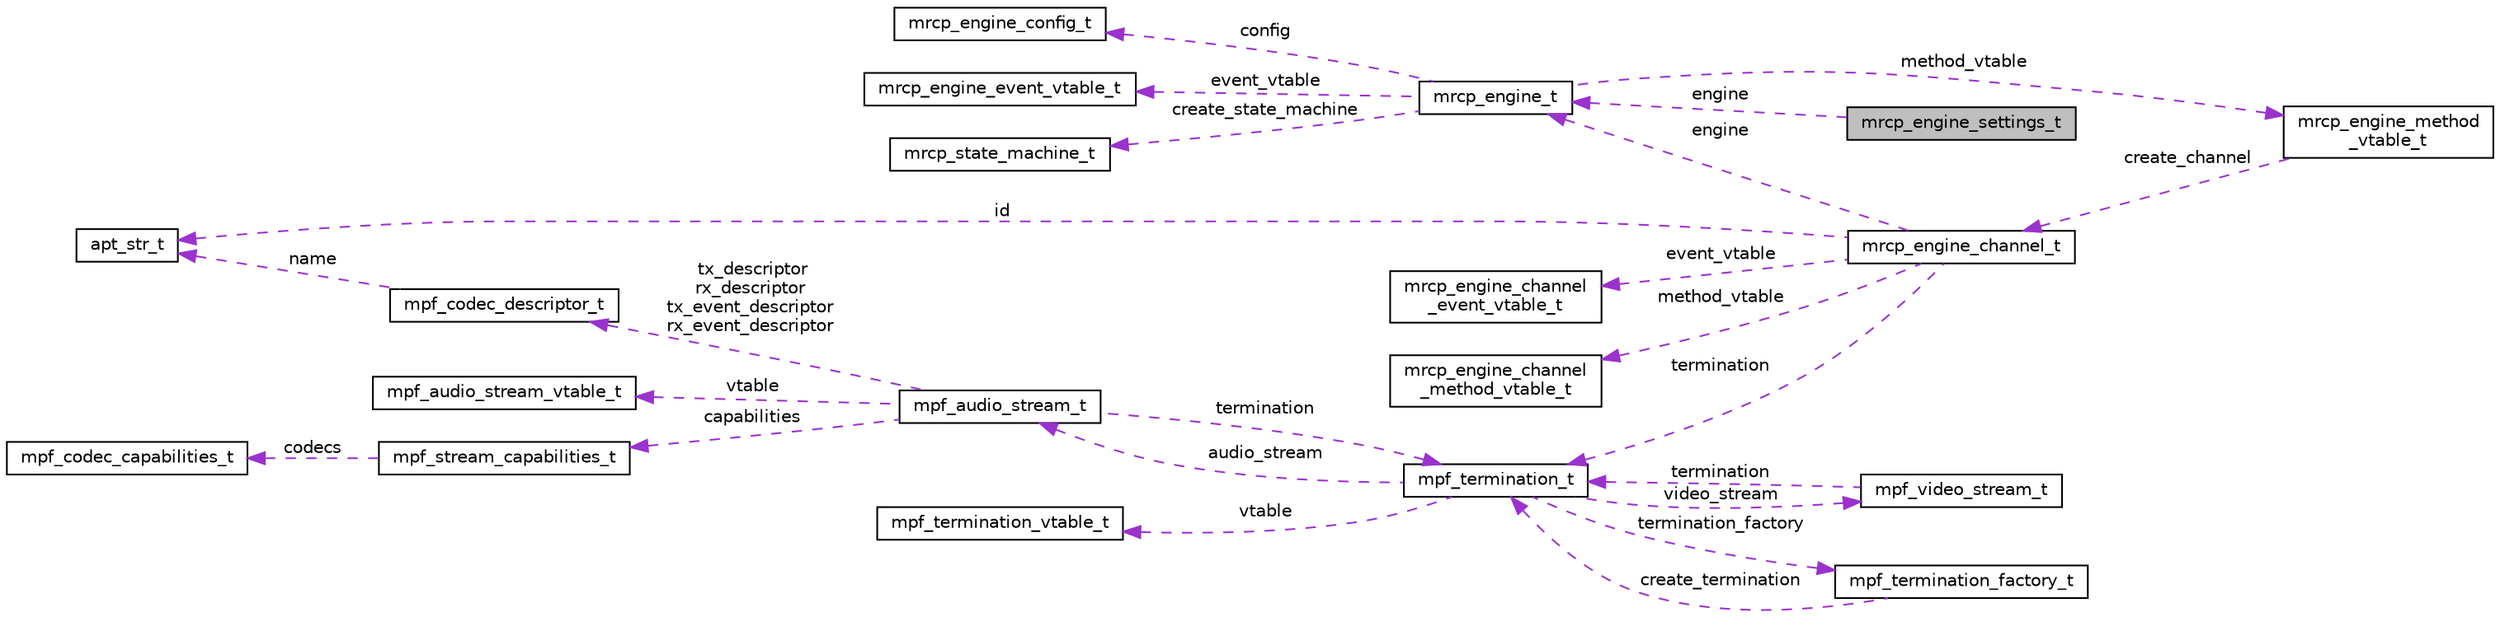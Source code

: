 digraph "mrcp_engine_settings_t"
{
  edge [fontname="Helvetica",fontsize="10",labelfontname="Helvetica",labelfontsize="10"];
  node [fontname="Helvetica",fontsize="10",shape=record];
  rankdir="LR";
  Node1 [label="mrcp_engine_settings_t",height=0.2,width=0.4,color="black", fillcolor="grey75", style="filled", fontcolor="black"];
  Node2 -> Node1 [dir="back",color="darkorchid3",fontsize="10",style="dashed",label=" engine" ,fontname="Helvetica"];
  Node2 [label="mrcp_engine_t",height=0.2,width=0.4,color="black", fillcolor="white", style="filled",URL="$structmrcp__engine__t.html"];
  Node3 -> Node2 [dir="back",color="darkorchid3",fontsize="10",style="dashed",label=" event_vtable" ,fontname="Helvetica"];
  Node3 [label="mrcp_engine_event_vtable_t",height=0.2,width=0.4,color="black", fillcolor="white", style="filled",URL="$structmrcp__engine__event__vtable__t.html"];
  Node4 -> Node2 [dir="back",color="darkorchid3",fontsize="10",style="dashed",label=" create_state_machine" ,fontname="Helvetica"];
  Node4 [label="mrcp_state_machine_t",height=0.2,width=0.4,color="black", fillcolor="white", style="filled",URL="$structmrcp__state__machine__t.html"];
  Node5 -> Node2 [dir="back",color="darkorchid3",fontsize="10",style="dashed",label=" method_vtable" ,fontname="Helvetica"];
  Node5 [label="mrcp_engine_method\l_vtable_t",height=0.2,width=0.4,color="black", fillcolor="white", style="filled",URL="$structmrcp__engine__method__vtable__t.html"];
  Node6 -> Node5 [dir="back",color="darkorchid3",fontsize="10",style="dashed",label=" create_channel" ,fontname="Helvetica"];
  Node6 [label="mrcp_engine_channel_t",height=0.2,width=0.4,color="black", fillcolor="white", style="filled",URL="$structmrcp__engine__channel__t.html"];
  Node7 -> Node6 [dir="back",color="darkorchid3",fontsize="10",style="dashed",label=" event_vtable" ,fontname="Helvetica"];
  Node7 [label="mrcp_engine_channel\l_event_vtable_t",height=0.2,width=0.4,color="black", fillcolor="white", style="filled",URL="$structmrcp__engine__channel__event__vtable__t.html"];
  Node8 -> Node6 [dir="back",color="darkorchid3",fontsize="10",style="dashed",label=" id" ,fontname="Helvetica"];
  Node8 [label="apt_str_t",height=0.2,width=0.4,color="black", fillcolor="white", style="filled",URL="$structapt__str__t.html"];
  Node2 -> Node6 [dir="back",color="darkorchid3",fontsize="10",style="dashed",label=" engine" ,fontname="Helvetica"];
  Node9 -> Node6 [dir="back",color="darkorchid3",fontsize="10",style="dashed",label=" termination" ,fontname="Helvetica"];
  Node9 [label="mpf_termination_t",height=0.2,width=0.4,color="black", fillcolor="white", style="filled",URL="$structmpf__termination__t.html"];
  Node10 -> Node9 [dir="back",color="darkorchid3",fontsize="10",style="dashed",label=" vtable" ,fontname="Helvetica"];
  Node10 [label="mpf_termination_vtable_t",height=0.2,width=0.4,color="black", fillcolor="white", style="filled",URL="$structmpf__termination__vtable__t.html"];
  Node11 -> Node9 [dir="back",color="darkorchid3",fontsize="10",style="dashed",label=" termination_factory" ,fontname="Helvetica"];
  Node11 [label="mpf_termination_factory_t",height=0.2,width=0.4,color="black", fillcolor="white", style="filled",URL="$structmpf__termination__factory__t.html"];
  Node9 -> Node11 [dir="back",color="darkorchid3",fontsize="10",style="dashed",label=" create_termination" ,fontname="Helvetica"];
  Node12 -> Node9 [dir="back",color="darkorchid3",fontsize="10",style="dashed",label=" audio_stream" ,fontname="Helvetica"];
  Node12 [label="mpf_audio_stream_t",height=0.2,width=0.4,color="black", fillcolor="white", style="filled",URL="$structmpf__audio__stream__t.html"];
  Node13 -> Node12 [dir="back",color="darkorchid3",fontsize="10",style="dashed",label=" vtable" ,fontname="Helvetica"];
  Node13 [label="mpf_audio_stream_vtable_t",height=0.2,width=0.4,color="black", fillcolor="white", style="filled",URL="$structmpf__audio__stream__vtable__t.html"];
  Node14 -> Node12 [dir="back",color="darkorchid3",fontsize="10",style="dashed",label=" capabilities" ,fontname="Helvetica"];
  Node14 [label="mpf_stream_capabilities_t",height=0.2,width=0.4,color="black", fillcolor="white", style="filled",URL="$structmpf__stream__capabilities__t.html"];
  Node15 -> Node14 [dir="back",color="darkorchid3",fontsize="10",style="dashed",label=" codecs" ,fontname="Helvetica"];
  Node15 [label="mpf_codec_capabilities_t",height=0.2,width=0.4,color="black", fillcolor="white", style="filled",URL="$structmpf__codec__capabilities__t.html"];
  Node16 -> Node12 [dir="back",color="darkorchid3",fontsize="10",style="dashed",label=" tx_descriptor\nrx_descriptor\ntx_event_descriptor\nrx_event_descriptor" ,fontname="Helvetica"];
  Node16 [label="mpf_codec_descriptor_t",height=0.2,width=0.4,color="black", fillcolor="white", style="filled",URL="$structmpf__codec__descriptor__t.html"];
  Node8 -> Node16 [dir="back",color="darkorchid3",fontsize="10",style="dashed",label=" name" ,fontname="Helvetica"];
  Node9 -> Node12 [dir="back",color="darkorchid3",fontsize="10",style="dashed",label=" termination" ,fontname="Helvetica"];
  Node17 -> Node9 [dir="back",color="darkorchid3",fontsize="10",style="dashed",label=" video_stream" ,fontname="Helvetica"];
  Node17 [label="mpf_video_stream_t",height=0.2,width=0.4,color="black", fillcolor="white", style="filled",URL="$structmpf__video__stream__t.html"];
  Node9 -> Node17 [dir="back",color="darkorchid3",fontsize="10",style="dashed",label=" termination" ,fontname="Helvetica"];
  Node18 -> Node6 [dir="back",color="darkorchid3",fontsize="10",style="dashed",label=" method_vtable" ,fontname="Helvetica"];
  Node18 [label="mrcp_engine_channel\l_method_vtable_t",height=0.2,width=0.4,color="black", fillcolor="white", style="filled",URL="$structmrcp__engine__channel__method__vtable__t.html"];
  Node19 -> Node2 [dir="back",color="darkorchid3",fontsize="10",style="dashed",label=" config" ,fontname="Helvetica"];
  Node19 [label="mrcp_engine_config_t",height=0.2,width=0.4,color="black", fillcolor="white", style="filled",URL="$structmrcp__engine__config__t.html"];
}
